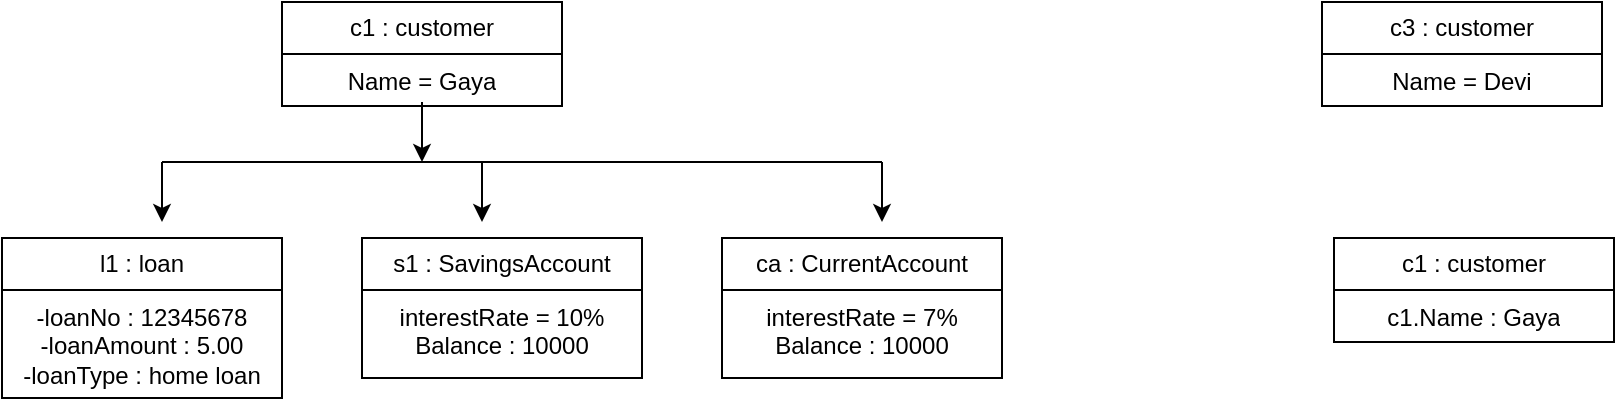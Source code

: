 <mxfile version="21.6.5" type="google">
  <diagram name="Page-1" id="OsAWtJmo1MQ2xZbx8Okm">
    <mxGraphModel grid="1" page="1" gridSize="10" guides="1" tooltips="1" connect="1" arrows="1" fold="1" pageScale="1" pageWidth="850" pageHeight="1100" math="0" shadow="0">
      <root>
        <mxCell id="0" />
        <mxCell id="1" parent="0" />
        <mxCell id="rPglpa8MrL98o3RWGfLC-1" value="c1 : customer" style="swimlane;fontStyle=0;childLayout=stackLayout;horizontal=1;startSize=26;fillColor=none;horizontalStack=0;resizeParent=1;resizeParentMax=0;resizeLast=0;collapsible=1;marginBottom=0;whiteSpace=wrap;html=1;" vertex="1" parent="1">
          <mxGeometry x="1020" y="40" width="140" height="52" as="geometry" />
        </mxCell>
        <mxCell id="rPglpa8MrL98o3RWGfLC-2" value="Name = Gaya" style="text;strokeColor=none;fillColor=none;align=center;verticalAlign=top;spacingLeft=4;spacingRight=4;overflow=hidden;rotatable=0;points=[[0,0.5],[1,0.5]];portConstraint=eastwest;whiteSpace=wrap;html=1;" vertex="1" parent="rPglpa8MrL98o3RWGfLC-1">
          <mxGeometry y="26" width="140" height="26" as="geometry" />
        </mxCell>
        <mxCell id="rPglpa8MrL98o3RWGfLC-3" value="c3 : customer" style="swimlane;fontStyle=0;childLayout=stackLayout;horizontal=1;startSize=26;fillColor=none;horizontalStack=0;resizeParent=1;resizeParentMax=0;resizeLast=0;collapsible=1;marginBottom=0;whiteSpace=wrap;html=1;" vertex="1" parent="1">
          <mxGeometry x="1540" y="40" width="140" height="52" as="geometry" />
        </mxCell>
        <mxCell id="rPglpa8MrL98o3RWGfLC-4" value="Name = Devi" style="text;strokeColor=none;fillColor=none;align=center;verticalAlign=top;spacingLeft=4;spacingRight=4;overflow=hidden;rotatable=0;points=[[0,0.5],[1,0.5]];portConstraint=eastwest;whiteSpace=wrap;html=1;" vertex="1" parent="rPglpa8MrL98o3RWGfLC-3">
          <mxGeometry y="26" width="140" height="26" as="geometry" />
        </mxCell>
        <mxCell id="rPglpa8MrL98o3RWGfLC-5" value="c1 : customer" style="swimlane;fontStyle=0;childLayout=stackLayout;horizontal=1;startSize=26;fillColor=none;horizontalStack=0;resizeParent=1;resizeParentMax=0;resizeLast=0;collapsible=1;marginBottom=0;whiteSpace=wrap;html=1;" vertex="1" parent="1">
          <mxGeometry x="1546" y="158" width="140" height="52" as="geometry" />
        </mxCell>
        <mxCell id="rPglpa8MrL98o3RWGfLC-6" value="c1.Name : Gaya" style="text;strokeColor=none;fillColor=none;align=center;verticalAlign=top;spacingLeft=4;spacingRight=4;overflow=hidden;rotatable=0;points=[[0,0.5],[1,0.5]];portConstraint=eastwest;whiteSpace=wrap;html=1;" vertex="1" parent="rPglpa8MrL98o3RWGfLC-5">
          <mxGeometry y="26" width="140" height="26" as="geometry" />
        </mxCell>
        <mxCell id="rPglpa8MrL98o3RWGfLC-7" value="ca : CurrentAccount" style="swimlane;fontStyle=0;childLayout=stackLayout;horizontal=1;startSize=26;fillColor=none;horizontalStack=0;resizeParent=1;resizeParentMax=0;resizeLast=0;collapsible=1;marginBottom=0;whiteSpace=wrap;html=1;" vertex="1" parent="1">
          <mxGeometry x="1240" y="158" width="140" height="70" as="geometry" />
        </mxCell>
        <mxCell id="rPglpa8MrL98o3RWGfLC-8" value="interestRate = 7%&lt;br style=&quot;border-color: var(--border-color);&quot;&gt;Balance : 10000" style="text;strokeColor=none;fillColor=none;align=center;verticalAlign=top;spacingLeft=4;spacingRight=4;overflow=hidden;rotatable=0;points=[[0,0.5],[1,0.5]];portConstraint=eastwest;whiteSpace=wrap;html=1;" vertex="1" parent="rPglpa8MrL98o3RWGfLC-7">
          <mxGeometry y="26" width="140" height="44" as="geometry" />
        </mxCell>
        <mxCell id="rPglpa8MrL98o3RWGfLC-9" value="s1 : SavingsAccount" style="swimlane;fontStyle=0;childLayout=stackLayout;horizontal=1;startSize=26;fillColor=none;horizontalStack=0;resizeParent=1;resizeParentMax=0;resizeLast=0;collapsible=1;marginBottom=0;whiteSpace=wrap;html=1;" vertex="1" parent="1">
          <mxGeometry x="1060" y="158" width="140" height="70" as="geometry" />
        </mxCell>
        <mxCell id="rPglpa8MrL98o3RWGfLC-10" value="interestRate = 10%&lt;br&gt;Balance : 10000" style="text;strokeColor=none;fillColor=none;align=center;verticalAlign=top;spacingLeft=4;spacingRight=4;overflow=hidden;rotatable=0;points=[[0,0.5],[1,0.5]];portConstraint=eastwest;whiteSpace=wrap;html=1;" vertex="1" parent="rPglpa8MrL98o3RWGfLC-9">
          <mxGeometry y="26" width="140" height="44" as="geometry" />
        </mxCell>
        <mxCell id="rPglpa8MrL98o3RWGfLC-11" value="l1 : loan" style="swimlane;fontStyle=0;childLayout=stackLayout;horizontal=1;startSize=26;fillColor=none;horizontalStack=0;resizeParent=1;resizeParentMax=0;resizeLast=0;collapsible=1;marginBottom=0;whiteSpace=wrap;html=1;" vertex="1" parent="1">
          <mxGeometry x="880" y="158" width="140" height="80" as="geometry" />
        </mxCell>
        <mxCell id="rPglpa8MrL98o3RWGfLC-12" value="-loanNo : 12345678&lt;br style=&quot;border-color: var(--border-color); text-align: left;&quot;&gt;&lt;span style=&quot;text-align: left;&quot;&gt;-loanAmount : 5.00&lt;/span&gt;&lt;br style=&quot;border-color: var(--border-color); text-align: left;&quot;&gt;&lt;span style=&quot;text-align: left;&quot;&gt;-loanType : home loan&lt;/span&gt;" style="text;strokeColor=none;fillColor=none;align=center;verticalAlign=top;spacingLeft=4;spacingRight=4;overflow=hidden;rotatable=0;points=[[0,0.5],[1,0.5]];portConstraint=eastwest;whiteSpace=wrap;html=1;" vertex="1" parent="rPglpa8MrL98o3RWGfLC-11">
          <mxGeometry y="26" width="140" height="54" as="geometry" />
        </mxCell>
        <mxCell id="rPglpa8MrL98o3RWGfLC-13" value="" style="endArrow=none;html=1;rounded=0;" edge="1" parent="1">
          <mxGeometry width="50" height="50" relative="1" as="geometry">
            <mxPoint x="960" y="120" as="sourcePoint" />
            <mxPoint x="1320" y="120" as="targetPoint" />
          </mxGeometry>
        </mxCell>
        <mxCell id="rPglpa8MrL98o3RWGfLC-14" value="" style="endArrow=classic;html=1;rounded=0;" edge="1" parent="1">
          <mxGeometry width="50" height="50" relative="1" as="geometry">
            <mxPoint x="960" y="120" as="sourcePoint" />
            <mxPoint x="960" y="150" as="targetPoint" />
          </mxGeometry>
        </mxCell>
        <mxCell id="rPglpa8MrL98o3RWGfLC-15" value="" style="endArrow=classic;html=1;rounded=0;" edge="1" parent="1">
          <mxGeometry width="50" height="50" relative="1" as="geometry">
            <mxPoint x="1120" y="120" as="sourcePoint" />
            <mxPoint x="1120" y="150" as="targetPoint" />
          </mxGeometry>
        </mxCell>
        <mxCell id="rPglpa8MrL98o3RWGfLC-16" value="" style="endArrow=classic;html=1;rounded=0;" edge="1" parent="1">
          <mxGeometry width="50" height="50" relative="1" as="geometry">
            <mxPoint x="1320" y="120" as="sourcePoint" />
            <mxPoint x="1320" y="150" as="targetPoint" />
          </mxGeometry>
        </mxCell>
        <mxCell id="rPglpa8MrL98o3RWGfLC-17" value="" style="endArrow=classic;html=1;rounded=0;" edge="1" parent="1">
          <mxGeometry width="50" height="50" relative="1" as="geometry">
            <mxPoint x="1090" y="90" as="sourcePoint" />
            <mxPoint x="1090" y="120" as="targetPoint" />
          </mxGeometry>
        </mxCell>
      </root>
    </mxGraphModel>
  </diagram>
</mxfile>
